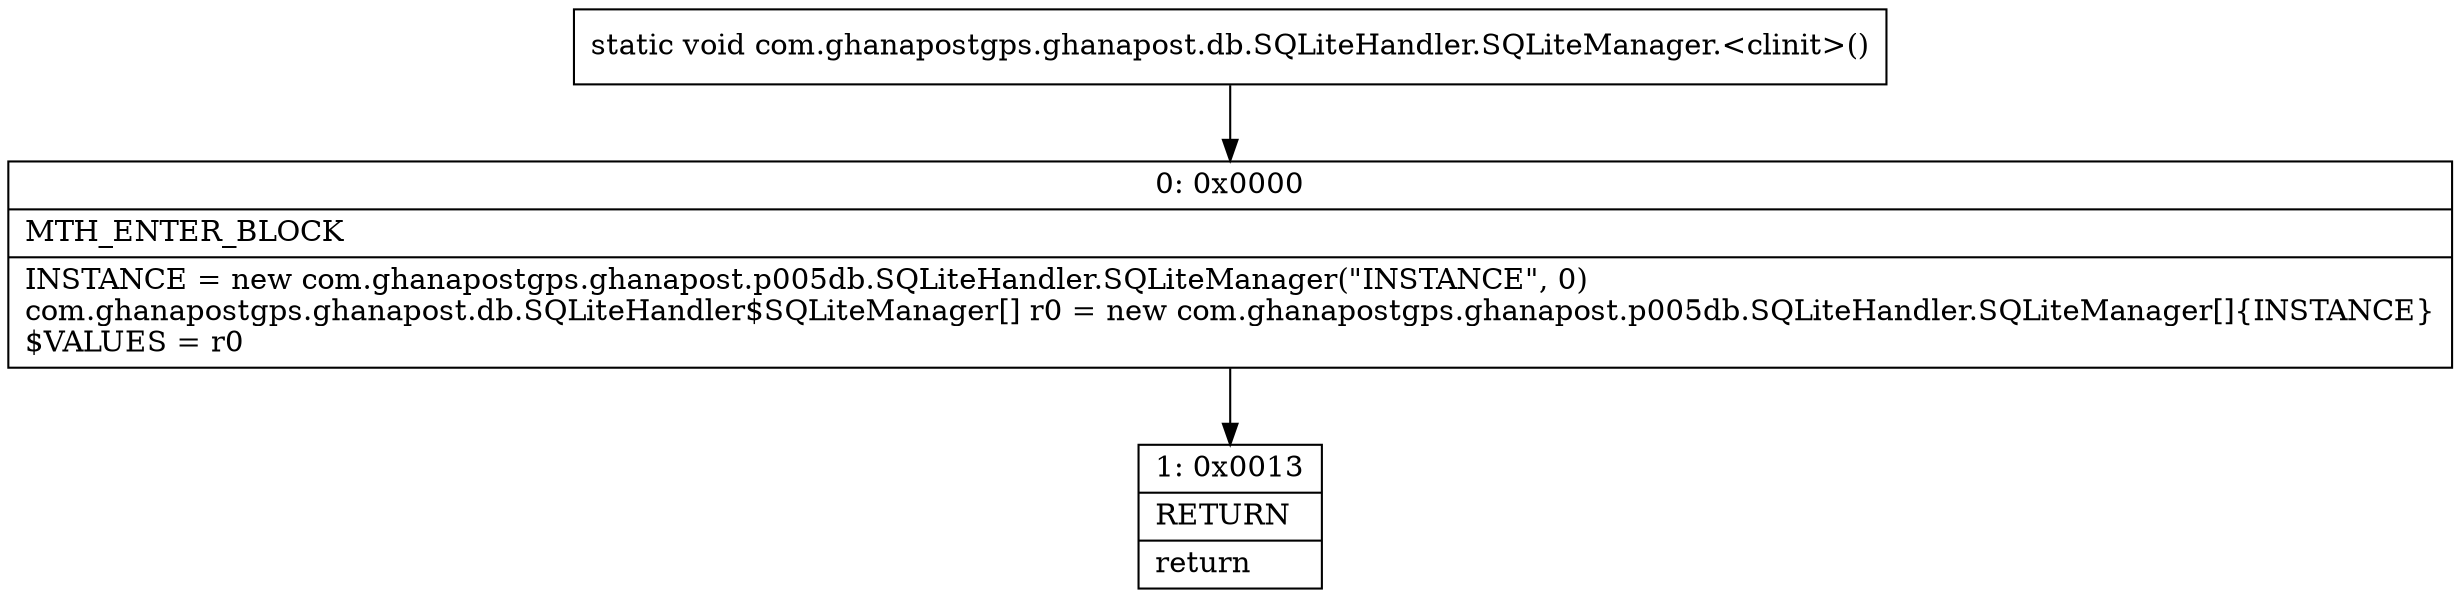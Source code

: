 digraph "CFG forcom.ghanapostgps.ghanapost.db.SQLiteHandler.SQLiteManager.\<clinit\>()V" {
Node_0 [shape=record,label="{0\:\ 0x0000|MTH_ENTER_BLOCK\l|INSTANCE = new com.ghanapostgps.ghanapost.p005db.SQLiteHandler.SQLiteManager(\"INSTANCE\", 0)\lcom.ghanapostgps.ghanapost.db.SQLiteHandler$SQLiteManager[] r0 = new com.ghanapostgps.ghanapost.p005db.SQLiteHandler.SQLiteManager[]\{INSTANCE\}\l$VALUES = r0\l}"];
Node_1 [shape=record,label="{1\:\ 0x0013|RETURN\l|return\l}"];
MethodNode[shape=record,label="{static void com.ghanapostgps.ghanapost.db.SQLiteHandler.SQLiteManager.\<clinit\>() }"];
MethodNode -> Node_0;
Node_0 -> Node_1;
}

